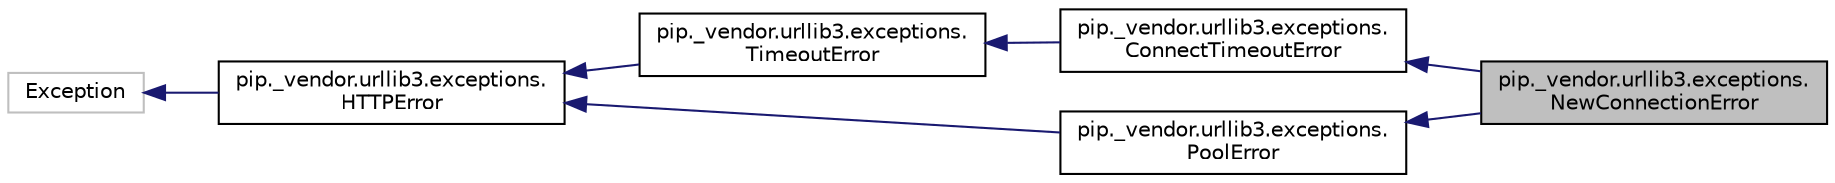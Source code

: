 digraph "pip._vendor.urllib3.exceptions.NewConnectionError"
{
  edge [fontname="Helvetica",fontsize="10",labelfontname="Helvetica",labelfontsize="10"];
  node [fontname="Helvetica",fontsize="10",shape=record];
  rankdir="LR";
  Node6 [label="pip._vendor.urllib3.exceptions.\lNewConnectionError",height=0.2,width=0.4,color="black", fillcolor="grey75", style="filled", fontcolor="black"];
  Node7 -> Node6 [dir="back",color="midnightblue",fontsize="10",style="solid",fontname="Helvetica"];
  Node7 [label="pip._vendor.urllib3.exceptions.\lConnectTimeoutError",height=0.2,width=0.4,color="black", fillcolor="white", style="filled",URL="$classpip_1_1__vendor_1_1urllib3_1_1exceptions_1_1_connect_timeout_error.html"];
  Node8 -> Node7 [dir="back",color="midnightblue",fontsize="10",style="solid",fontname="Helvetica"];
  Node8 [label="pip._vendor.urllib3.exceptions.\lTimeoutError",height=0.2,width=0.4,color="black", fillcolor="white", style="filled",URL="$classpip_1_1__vendor_1_1urllib3_1_1exceptions_1_1_timeout_error.html"];
  Node9 -> Node8 [dir="back",color="midnightblue",fontsize="10",style="solid",fontname="Helvetica"];
  Node9 [label="pip._vendor.urllib3.exceptions.\lHTTPError",height=0.2,width=0.4,color="black", fillcolor="white", style="filled",URL="$classpip_1_1__vendor_1_1urllib3_1_1exceptions_1_1_h_t_t_p_error.html"];
  Node10 -> Node9 [dir="back",color="midnightblue",fontsize="10",style="solid",fontname="Helvetica"];
  Node10 [label="Exception",height=0.2,width=0.4,color="grey75", fillcolor="white", style="filled"];
  Node11 -> Node6 [dir="back",color="midnightblue",fontsize="10",style="solid",fontname="Helvetica"];
  Node11 [label="pip._vendor.urllib3.exceptions.\lPoolError",height=0.2,width=0.4,color="black", fillcolor="white", style="filled",URL="$classpip_1_1__vendor_1_1urllib3_1_1exceptions_1_1_pool_error.html"];
  Node9 -> Node11 [dir="back",color="midnightblue",fontsize="10",style="solid",fontname="Helvetica"];
}
